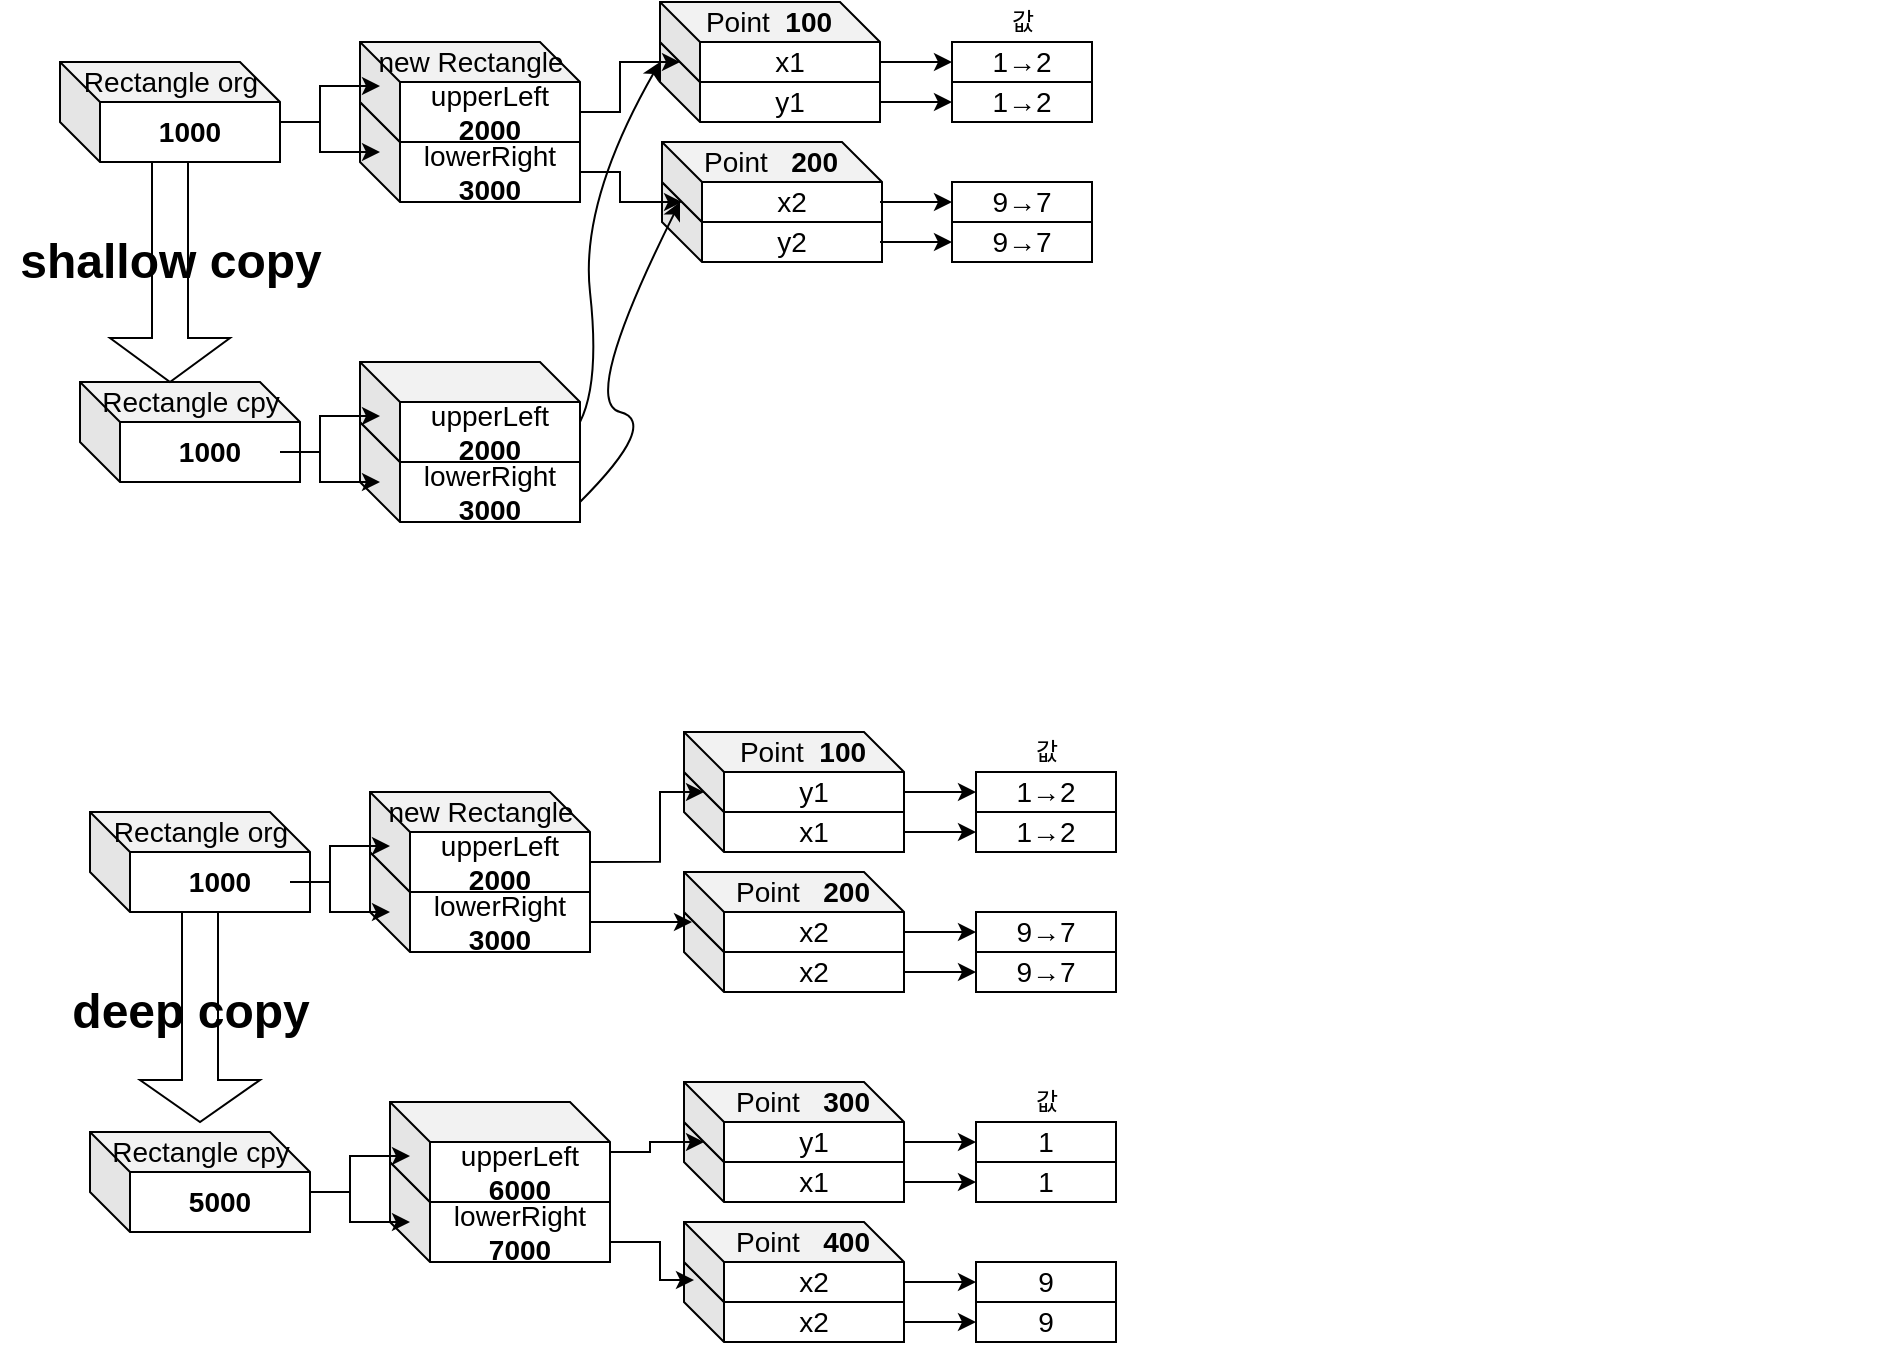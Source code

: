 <mxfile version="14.0.4" type="github">
  <diagram id="42G1fzwLpRl1x5V8tJLi" name="Page-1">
    <mxGraphModel dx="2490" dy="781" grid="1" gridSize="10" guides="1" tooltips="1" connect="1" arrows="1" fold="1" page="1" pageScale="1" pageWidth="827" pageHeight="1169" math="0" shadow="0">
      <root>
        <mxCell id="0" />
        <mxCell id="1" parent="0" />
        <mxCell id="bZcUfCGep2pBtiNfy6Qd-31" value="&lt;font style=&quot;font-size: 14px&quot;&gt;&lt;b&gt;1000&lt;/b&gt;&lt;/font&gt;" style="shape=cube;whiteSpace=wrap;html=1;boundedLbl=1;backgroundOutline=1;darkOpacity=0.05;darkOpacity2=0.1;" parent="1" vertex="1">
          <mxGeometry x="-710" y="90" width="110" height="50" as="geometry" />
        </mxCell>
        <mxCell id="bZcUfCGep2pBtiNfy6Qd-34" value="&lt;font style=&quot;font-size: 14px&quot;&gt;lowerRight&lt;br&gt;&lt;b&gt;3000&lt;/b&gt;&lt;/font&gt;" style="shape=cube;whiteSpace=wrap;html=1;boundedLbl=1;backgroundOutline=1;darkOpacity=0.05;darkOpacity2=0.1;" parent="1" vertex="1">
          <mxGeometry x="-560" y="110" width="110" height="50" as="geometry" />
        </mxCell>
        <mxCell id="bZcUfCGep2pBtiNfy6Qd-37" value="&lt;span&gt;&lt;font style=&quot;font-size: 14px&quot;&gt;Rectangle org&lt;/font&gt;&lt;/span&gt;" style="text;html=1;align=center;verticalAlign=middle;resizable=0;points=[];autosize=1;" parent="1" vertex="1">
          <mxGeometry x="-705" y="90" width="100" height="20" as="geometry" />
        </mxCell>
        <mxCell id="bZcUfCGep2pBtiNfy6Qd-39" value="&lt;font style=&quot;font-size: 14px&quot;&gt;upperLeft&lt;br&gt;&lt;b&gt;2000&lt;/b&gt;&lt;/font&gt;" style="shape=cube;whiteSpace=wrap;html=1;boundedLbl=1;backgroundOutline=1;darkOpacity=0.05;darkOpacity2=0.1;" parent="1" vertex="1">
          <mxGeometry x="-560" y="80" width="110" height="50" as="geometry" />
        </mxCell>
        <mxCell id="bZcUfCGep2pBtiNfy6Qd-40" value="&lt;span style=&quot;color: rgba(0 , 0 , 0 , 0) ; font-family: monospace ; font-size: 0px&quot;&gt;%3CmxGraphModel%3E%3Croot%3E%3CmxCell%20id%3D%220%22%2F%3E%3CmxCell%20id%3D%221%22%20parent%3D%220%22%2F%3E%3CmxCell%20id%3D%222%22%20value%3D%221000%22%20style%3D%22shape%3Dcube%3BwhiteSpace%3Dwrap%3Bhtml%3D1%3BboundedLbl%3D1%3BbackgroundOutline%3D1%3BdarkOpacity%3D0.05%3BdarkOpacity2%3D0.1%3B%22%20vertex%3D%221%22%20parent%3D%221%22%3E%3CmxGeometry%20x%3D%22160%22%20y%3D%22385%22%20width%3D%22110%22%20height%3D%2250%22%20as%3D%22geometry%22%2F%3E%3C%2FmxCell%3E%3C%2Froot%3E%3C%2FmxGraphModel%3E&lt;/span&gt;" style="text;html=1;align=center;verticalAlign=middle;resizable=0;points=[];autosize=1;" parent="1" vertex="1">
          <mxGeometry x="180" y="300" width="20" height="20" as="geometry" />
        </mxCell>
        <mxCell id="bZcUfCGep2pBtiNfy6Qd-38" value="&lt;span&gt;&lt;font style=&quot;font-size: 14px&quot;&gt;new Rectangle&lt;/font&gt;&lt;/span&gt;" style="text;html=1;align=center;verticalAlign=middle;resizable=0;points=[];autosize=1;" parent="1" vertex="1">
          <mxGeometry x="-560" y="80" width="110" height="20" as="geometry" />
        </mxCell>
        <mxCell id="bZcUfCGep2pBtiNfy6Qd-42" value="&lt;font style=&quot;font-size: 14px&quot;&gt;y1&lt;/font&gt;" style="shape=cube;whiteSpace=wrap;html=1;boundedLbl=1;backgroundOutline=1;darkOpacity=0.05;darkOpacity2=0.1;" parent="1" vertex="1">
          <mxGeometry x="-410" y="80" width="110" height="40" as="geometry" />
        </mxCell>
        <mxCell id="bZcUfCGep2pBtiNfy6Qd-43" value="&lt;font style=&quot;font-size: 14px&quot;&gt;x1&lt;/font&gt;" style="shape=cube;whiteSpace=wrap;html=1;boundedLbl=1;backgroundOutline=1;darkOpacity=0.05;darkOpacity2=0.1;" parent="1" vertex="1">
          <mxGeometry x="-410" y="60" width="110" height="40" as="geometry" />
        </mxCell>
        <mxCell id="bZcUfCGep2pBtiNfy6Qd-44" value="&lt;font style=&quot;font-size: 14px&quot;&gt;y2&lt;/font&gt;" style="shape=cube;whiteSpace=wrap;html=1;boundedLbl=1;backgroundOutline=1;darkOpacity=0.05;darkOpacity2=0.1;" parent="1" vertex="1">
          <mxGeometry x="-409" y="150" width="110" height="40" as="geometry" />
        </mxCell>
        <mxCell id="bZcUfCGep2pBtiNfy6Qd-45" value="&lt;font style=&quot;font-size: 14px&quot;&gt;x2&lt;/font&gt;" style="shape=cube;whiteSpace=wrap;html=1;boundedLbl=1;backgroundOutline=1;darkOpacity=0.05;darkOpacity2=0.1;" parent="1" vertex="1">
          <mxGeometry x="-409" y="130" width="110" height="40" as="geometry" />
        </mxCell>
        <mxCell id="bZcUfCGep2pBtiNfy6Qd-46" style="edgeStyle=orthogonalEdgeStyle;rounded=0;orthogonalLoop=1;jettySize=auto;html=1;exitX=0;exitY=0;exitDx=110;exitDy=35;exitPerimeter=0;entryX=0;entryY=0;entryDx=10;entryDy=30;entryPerimeter=0;" parent="1" source="bZcUfCGep2pBtiNfy6Qd-39" target="bZcUfCGep2pBtiNfy6Qd-43" edge="1">
          <mxGeometry relative="1" as="geometry" />
        </mxCell>
        <mxCell id="bZcUfCGep2pBtiNfy6Qd-47" style="edgeStyle=orthogonalEdgeStyle;rounded=0;orthogonalLoop=1;jettySize=auto;html=1;exitX=0;exitY=0;exitDx=110;exitDy=35;exitPerimeter=0;entryX=0;entryY=0;entryDx=10;entryDy=30;entryPerimeter=0;" parent="1" source="bZcUfCGep2pBtiNfy6Qd-34" target="bZcUfCGep2pBtiNfy6Qd-45" edge="1">
          <mxGeometry relative="1" as="geometry">
            <Array as="points">
              <mxPoint x="-430" y="145" />
              <mxPoint x="-430" y="160" />
            </Array>
          </mxGeometry>
        </mxCell>
        <mxCell id="bZcUfCGep2pBtiNfy6Qd-41" style="edgeStyle=orthogonalEdgeStyle;rounded=0;orthogonalLoop=1;jettySize=auto;html=1;" parent="1" source="bZcUfCGep2pBtiNfy6Qd-31" edge="1">
          <mxGeometry relative="1" as="geometry">
            <mxPoint x="-550" y="102" as="targetPoint" />
            <Array as="points">
              <mxPoint x="-580" y="120" />
              <mxPoint x="-580" y="102" />
            </Array>
          </mxGeometry>
        </mxCell>
        <mxCell id="bZcUfCGep2pBtiNfy6Qd-35" value="" style="edgeStyle=orthogonalEdgeStyle;rounded=0;orthogonalLoop=1;jettySize=auto;html=1;" parent="1" source="bZcUfCGep2pBtiNfy6Qd-31" edge="1">
          <mxGeometry relative="1" as="geometry">
            <mxPoint x="-550" y="135" as="targetPoint" />
            <Array as="points">
              <mxPoint x="-580" y="120" />
              <mxPoint x="-580" y="135" />
            </Array>
          </mxGeometry>
        </mxCell>
        <mxCell id="bZcUfCGep2pBtiNfy6Qd-48" value="&lt;font style=&quot;font-size: 14px&quot;&gt;Point&amp;nbsp; &lt;b&gt;100&lt;/b&gt;&lt;/font&gt;" style="text;html=1;align=center;verticalAlign=middle;resizable=0;points=[];autosize=1;" parent="1" vertex="1">
          <mxGeometry x="-396" y="60" width="80" height="20" as="geometry" />
        </mxCell>
        <mxCell id="bZcUfCGep2pBtiNfy6Qd-49" value="&lt;font style=&quot;font-size: 14px&quot;&gt;Point&amp;nbsp; &amp;nbsp;&lt;b&gt;200&lt;/b&gt;&lt;/font&gt;" style="text;html=1;align=center;verticalAlign=middle;resizable=0;points=[];autosize=1;" parent="1" vertex="1">
          <mxGeometry x="-395" y="130" width="80" height="20" as="geometry" />
        </mxCell>
        <mxCell id="bZcUfCGep2pBtiNfy6Qd-50" value="&lt;font style=&quot;font-size: 14px&quot;&gt;&lt;b&gt;1000&lt;/b&gt;&lt;/font&gt;" style="shape=cube;whiteSpace=wrap;html=1;boundedLbl=1;backgroundOutline=1;darkOpacity=0.05;darkOpacity2=0.1;" parent="1" vertex="1">
          <mxGeometry x="-700" y="250" width="110" height="50" as="geometry" />
        </mxCell>
        <mxCell id="bZcUfCGep2pBtiNfy6Qd-52" value="&lt;font style=&quot;font-size: 14px&quot;&gt;&lt;b&gt;5000&lt;/b&gt;&lt;/font&gt;" style="shape=cube;whiteSpace=wrap;html=1;boundedLbl=1;backgroundOutline=1;darkOpacity=0.05;darkOpacity2=0.1;" parent="1" vertex="1">
          <mxGeometry x="-695" y="625" width="110" height="50" as="geometry" />
        </mxCell>
        <mxCell id="bZcUfCGep2pBtiNfy6Qd-65" style="edgeStyle=orthogonalEdgeStyle;rounded=0;orthogonalLoop=1;jettySize=auto;html=1;entryX=0;entryY=0.5;entryDx=0;entryDy=0;exitX=0;exitY=0;exitDx=110;exitDy=30;exitPerimeter=0;" parent="1" source="bZcUfCGep2pBtiNfy6Qd-42" target="bZcUfCGep2pBtiNfy6Qd-89" edge="1">
          <mxGeometry relative="1" as="geometry">
            <mxPoint x="-280" y="110" as="targetPoint" />
            <mxPoint x="-310" y="110" as="sourcePoint" />
            <Array as="points" />
          </mxGeometry>
        </mxCell>
        <mxCell id="bZcUfCGep2pBtiNfy6Qd-70" value="값" style="text;html=1;align=center;verticalAlign=middle;resizable=0;points=[];autosize=1;" parent="1" vertex="1">
          <mxGeometry x="-244" y="60" width="30" height="20" as="geometry" />
        </mxCell>
        <mxCell id="bZcUfCGep2pBtiNfy6Qd-71" value="&lt;font style=&quot;font-size: 14px&quot;&gt;Rectangle cpy&lt;/font&gt;" style="text;html=1;align=center;verticalAlign=middle;resizable=0;points=[];autosize=1;" parent="1" vertex="1">
          <mxGeometry x="-695" y="250" width="100" height="20" as="geometry" />
        </mxCell>
        <mxCell id="bZcUfCGep2pBtiNfy6Qd-72" value="&lt;font style=&quot;font-size: 14px&quot;&gt;lowerRight&lt;br&gt;&lt;b&gt;3000&lt;/b&gt;&lt;/font&gt;" style="shape=cube;whiteSpace=wrap;html=1;boundedLbl=1;backgroundOutline=1;darkOpacity=0.05;darkOpacity2=0.1;" parent="1" vertex="1">
          <mxGeometry x="-560" y="270" width="110" height="50" as="geometry" />
        </mxCell>
        <mxCell id="bZcUfCGep2pBtiNfy6Qd-73" value="&lt;font style=&quot;font-size: 14px&quot;&gt;upperLeft&lt;br&gt;&lt;b&gt;2000&lt;/b&gt;&lt;/font&gt;" style="shape=cube;whiteSpace=wrap;html=1;boundedLbl=1;backgroundOutline=1;darkOpacity=0.05;darkOpacity2=0.1;" parent="1" vertex="1">
          <mxGeometry x="-560" y="240" width="110" height="50" as="geometry" />
        </mxCell>
        <mxCell id="bZcUfCGep2pBtiNfy6Qd-77" style="edgeStyle=orthogonalEdgeStyle;rounded=0;orthogonalLoop=1;jettySize=auto;html=1;" parent="1" edge="1">
          <mxGeometry relative="1" as="geometry">
            <mxPoint x="-600" y="285" as="sourcePoint" />
            <mxPoint x="-550" y="267" as="targetPoint" />
            <Array as="points">
              <mxPoint x="-580" y="285" />
              <mxPoint x="-580" y="267" />
            </Array>
          </mxGeometry>
        </mxCell>
        <mxCell id="bZcUfCGep2pBtiNfy6Qd-78" value="" style="edgeStyle=orthogonalEdgeStyle;rounded=0;orthogonalLoop=1;jettySize=auto;html=1;" parent="1" edge="1">
          <mxGeometry x="0.077" relative="1" as="geometry">
            <mxPoint x="-600" y="285" as="sourcePoint" />
            <mxPoint x="-550" y="300" as="targetPoint" />
            <Array as="points">
              <mxPoint x="-580" y="285" />
              <mxPoint x="-580" y="300" />
            </Array>
            <mxPoint as="offset" />
          </mxGeometry>
        </mxCell>
        <mxCell id="bZcUfCGep2pBtiNfy6Qd-84" style="edgeStyle=orthogonalEdgeStyle;rounded=0;orthogonalLoop=1;jettySize=auto;html=1;entryX=0;entryY=0.5;entryDx=0;entryDy=0;exitX=0;exitY=0;exitDx=110;exitDy=30;exitPerimeter=0;" parent="1" target="bZcUfCGep2pBtiNfy6Qd-88" edge="1">
          <mxGeometry relative="1" as="geometry">
            <mxPoint x="-244" y="90" as="targetPoint" />
            <mxPoint x="-300" y="90" as="sourcePoint" />
            <Array as="points" />
          </mxGeometry>
        </mxCell>
        <mxCell id="bZcUfCGep2pBtiNfy6Qd-86" style="edgeStyle=orthogonalEdgeStyle;rounded=0;orthogonalLoop=1;jettySize=auto;html=1;entryX=0;entryY=0.5;entryDx=0;entryDy=0;" parent="1" target="bZcUfCGep2pBtiNfy6Qd-90" edge="1">
          <mxGeometry relative="1" as="geometry">
            <mxPoint x="-244" y="160" as="targetPoint" />
            <mxPoint x="-300" y="160" as="sourcePoint" />
            <Array as="points" />
          </mxGeometry>
        </mxCell>
        <mxCell id="bZcUfCGep2pBtiNfy6Qd-87" style="edgeStyle=orthogonalEdgeStyle;rounded=0;orthogonalLoop=1;jettySize=auto;html=1;entryX=0;entryY=0.5;entryDx=0;entryDy=0;exitX=0;exitY=0;exitDx=110;exitDy=30;exitPerimeter=0;" parent="1" target="bZcUfCGep2pBtiNfy6Qd-91" edge="1">
          <mxGeometry relative="1" as="geometry">
            <mxPoint x="-254" y="170" as="targetPoint" />
            <mxPoint x="-300.0" y="180" as="sourcePoint" />
            <Array as="points" />
          </mxGeometry>
        </mxCell>
        <mxCell id="bZcUfCGep2pBtiNfy6Qd-88" value="&lt;span style=&quot;font-size: 14px&quot;&gt;1→2&lt;/span&gt;" style="rounded=0;whiteSpace=wrap;html=1;" parent="1" vertex="1">
          <mxGeometry x="-264" y="80" width="70" height="20" as="geometry" />
        </mxCell>
        <mxCell id="bZcUfCGep2pBtiNfy6Qd-89" value="&lt;span style=&quot;font-size: 14px&quot;&gt;1→2&lt;/span&gt;" style="rounded=0;whiteSpace=wrap;html=1;" parent="1" vertex="1">
          <mxGeometry x="-264" y="100" width="70" height="20" as="geometry" />
        </mxCell>
        <mxCell id="bZcUfCGep2pBtiNfy6Qd-90" value="&lt;font style=&quot;font-size: 14px&quot;&gt;9→7&lt;/font&gt;" style="rounded=0;whiteSpace=wrap;html=1;" parent="1" vertex="1">
          <mxGeometry x="-264" y="150" width="70" height="20" as="geometry" />
        </mxCell>
        <mxCell id="bZcUfCGep2pBtiNfy6Qd-91" value="&lt;span style=&quot;font-size: 14px&quot;&gt;9→7&lt;/span&gt;" style="rounded=0;whiteSpace=wrap;html=1;" parent="1" vertex="1">
          <mxGeometry x="-264" y="170" width="70" height="20" as="geometry" />
        </mxCell>
        <mxCell id="bZcUfCGep2pBtiNfy6Qd-92" value="" style="curved=1;endArrow=classic;html=1;fillColor=#99FFFF;" parent="1" edge="1">
          <mxGeometry width="50" height="50" relative="1" as="geometry">
            <mxPoint x="-450" y="310" as="sourcePoint" />
            <mxPoint x="-400" y="160" as="targetPoint" />
            <Array as="points">
              <mxPoint x="-410" y="270" />
              <mxPoint x="-450" y="260" />
            </Array>
          </mxGeometry>
        </mxCell>
        <mxCell id="bZcUfCGep2pBtiNfy6Qd-93" value="" style="curved=1;endArrow=classic;html=1;fillColor=#99FFFF;" parent="1" edge="1">
          <mxGeometry width="50" height="50" relative="1" as="geometry">
            <mxPoint x="-450" y="270" as="sourcePoint" />
            <mxPoint x="-410" y="90" as="targetPoint" />
            <Array as="points">
              <mxPoint x="-440" y="250" />
              <mxPoint x="-450" y="160" />
            </Array>
          </mxGeometry>
        </mxCell>
        <mxCell id="bZcUfCGep2pBtiNfy6Qd-100" value="&lt;font style=&quot;font-size: 14px&quot;&gt;&lt;b&gt;1000&lt;/b&gt;&lt;/font&gt;" style="shape=cube;whiteSpace=wrap;html=1;boundedLbl=1;backgroundOutline=1;darkOpacity=0.05;darkOpacity2=0.1;" parent="1" vertex="1">
          <mxGeometry x="-695" y="465" width="110" height="50" as="geometry" />
        </mxCell>
        <mxCell id="bZcUfCGep2pBtiNfy6Qd-101" value="&lt;font style=&quot;font-size: 14px&quot;&gt;lowerRight&lt;br&gt;&lt;b&gt;3000&lt;/b&gt;&lt;/font&gt;" style="shape=cube;whiteSpace=wrap;html=1;boundedLbl=1;backgroundOutline=1;darkOpacity=0.05;darkOpacity2=0.1;" parent="1" vertex="1">
          <mxGeometry x="-555" y="485" width="110" height="50" as="geometry" />
        </mxCell>
        <mxCell id="bZcUfCGep2pBtiNfy6Qd-102" value="&lt;font style=&quot;font-size: 14px&quot;&gt;upperLeft&lt;br&gt;&lt;b&gt;2000&lt;/b&gt;&lt;/font&gt;" style="shape=cube;whiteSpace=wrap;html=1;boundedLbl=1;backgroundOutline=1;darkOpacity=0.05;darkOpacity2=0.1;" parent="1" vertex="1">
          <mxGeometry x="-555" y="455" width="110" height="50" as="geometry" />
        </mxCell>
        <mxCell id="bZcUfCGep2pBtiNfy6Qd-103" style="edgeStyle=orthogonalEdgeStyle;rounded=0;orthogonalLoop=1;jettySize=auto;html=1;" parent="1" edge="1">
          <mxGeometry relative="1" as="geometry">
            <mxPoint x="-595.0" y="500" as="sourcePoint" />
            <mxPoint x="-545" y="482" as="targetPoint" />
            <Array as="points">
              <mxPoint x="-575" y="500" />
              <mxPoint x="-575" y="482" />
            </Array>
          </mxGeometry>
        </mxCell>
        <mxCell id="bZcUfCGep2pBtiNfy6Qd-104" value="" style="edgeStyle=orthogonalEdgeStyle;rounded=0;orthogonalLoop=1;jettySize=auto;html=1;" parent="1" edge="1">
          <mxGeometry x="0.077" relative="1" as="geometry">
            <mxPoint x="-595.0" y="500" as="sourcePoint" />
            <mxPoint x="-545" y="515" as="targetPoint" />
            <Array as="points">
              <mxPoint x="-575" y="500" />
              <mxPoint x="-575" y="515" />
            </Array>
            <mxPoint as="offset" />
          </mxGeometry>
        </mxCell>
        <mxCell id="bZcUfCGep2pBtiNfy6Qd-105" value="&lt;font style=&quot;font-size: 14px&quot;&gt;lowerRight&lt;br&gt;&lt;b&gt;7000&lt;/b&gt;&lt;/font&gt;" style="shape=cube;whiteSpace=wrap;html=1;boundedLbl=1;backgroundOutline=1;darkOpacity=0.05;darkOpacity2=0.1;" parent="1" vertex="1">
          <mxGeometry x="-545" y="640" width="110" height="50" as="geometry" />
        </mxCell>
        <mxCell id="bZcUfCGep2pBtiNfy6Qd-106" value="&lt;font style=&quot;font-size: 14px&quot;&gt;upperLeft&lt;br&gt;&lt;b&gt;6000&lt;/b&gt;&lt;br&gt;&lt;/font&gt;" style="shape=cube;whiteSpace=wrap;html=1;boundedLbl=1;backgroundOutline=1;darkOpacity=0.05;darkOpacity2=0.1;" parent="1" vertex="1">
          <mxGeometry x="-545" y="610" width="110" height="50" as="geometry" />
        </mxCell>
        <mxCell id="bZcUfCGep2pBtiNfy6Qd-107" style="edgeStyle=orthogonalEdgeStyle;rounded=0;orthogonalLoop=1;jettySize=auto;html=1;" parent="1" edge="1">
          <mxGeometry relative="1" as="geometry">
            <mxPoint x="-585.0" y="655" as="sourcePoint" />
            <mxPoint x="-535" y="637" as="targetPoint" />
            <Array as="points">
              <mxPoint x="-565" y="655" />
              <mxPoint x="-565" y="637" />
            </Array>
          </mxGeometry>
        </mxCell>
        <mxCell id="bZcUfCGep2pBtiNfy6Qd-108" value="" style="edgeStyle=orthogonalEdgeStyle;rounded=0;orthogonalLoop=1;jettySize=auto;html=1;" parent="1" edge="1">
          <mxGeometry x="0.077" relative="1" as="geometry">
            <mxPoint x="-585.0" y="655" as="sourcePoint" />
            <mxPoint x="-535" y="670" as="targetPoint" />
            <Array as="points">
              <mxPoint x="-565" y="655" />
              <mxPoint x="-565" y="670" />
            </Array>
            <mxPoint as="offset" />
          </mxGeometry>
        </mxCell>
        <mxCell id="bZcUfCGep2pBtiNfy6Qd-116" value="&lt;font style=&quot;font-size: 14px&quot;&gt;x2&lt;/font&gt;" style="shape=cube;whiteSpace=wrap;html=1;boundedLbl=1;backgroundOutline=1;darkOpacity=0.05;darkOpacity2=0.1;" parent="1" vertex="1">
          <mxGeometry x="-398" y="515" width="110" height="40" as="geometry" />
        </mxCell>
        <mxCell id="bZcUfCGep2pBtiNfy6Qd-119" value="&lt;font style=&quot;font-size: 14px&quot;&gt;x1&lt;/font&gt;" style="shape=cube;whiteSpace=wrap;html=1;boundedLbl=1;backgroundOutline=1;darkOpacity=0.05;darkOpacity2=0.1;" parent="1" vertex="1">
          <mxGeometry x="-398" y="445" width="110" height="40" as="geometry" />
        </mxCell>
        <mxCell id="bZcUfCGep2pBtiNfy6Qd-120" value="&lt;font style=&quot;font-size: 14px&quot;&gt;y1&lt;/font&gt;" style="shape=cube;whiteSpace=wrap;html=1;boundedLbl=1;backgroundOutline=1;darkOpacity=0.05;darkOpacity2=0.1;" parent="1" vertex="1">
          <mxGeometry x="-398" y="425" width="110" height="40" as="geometry" />
        </mxCell>
        <mxCell id="bZcUfCGep2pBtiNfy6Qd-121" value="&lt;font style=&quot;font-size: 14px&quot;&gt;x2&lt;/font&gt;" style="shape=cube;whiteSpace=wrap;html=1;boundedLbl=1;backgroundOutline=1;darkOpacity=0.05;darkOpacity2=0.1;" parent="1" vertex="1">
          <mxGeometry x="-398" y="495" width="110" height="40" as="geometry" />
        </mxCell>
        <mxCell id="bZcUfCGep2pBtiNfy6Qd-124" value="&lt;font style=&quot;font-size: 14px&quot;&gt;x2&lt;/font&gt;" style="shape=cube;whiteSpace=wrap;html=1;boundedLbl=1;backgroundOutline=1;darkOpacity=0.05;darkOpacity2=0.1;" parent="1" vertex="1">
          <mxGeometry x="-398" y="690" width="110" height="40" as="geometry" />
        </mxCell>
        <mxCell id="bZcUfCGep2pBtiNfy6Qd-125" value="&lt;font style=&quot;font-size: 14px&quot;&gt;x1&lt;/font&gt;" style="shape=cube;whiteSpace=wrap;html=1;boundedLbl=1;backgroundOutline=1;darkOpacity=0.05;darkOpacity2=0.1;" parent="1" vertex="1">
          <mxGeometry x="-398" y="620" width="110" height="40" as="geometry" />
        </mxCell>
        <mxCell id="bZcUfCGep2pBtiNfy6Qd-126" value="&lt;font style=&quot;font-size: 14px&quot;&gt;y1&lt;/font&gt;" style="shape=cube;whiteSpace=wrap;html=1;boundedLbl=1;backgroundOutline=1;darkOpacity=0.05;darkOpacity2=0.1;" parent="1" vertex="1">
          <mxGeometry x="-398" y="600" width="110" height="40" as="geometry" />
        </mxCell>
        <mxCell id="bZcUfCGep2pBtiNfy6Qd-127" value="&lt;font style=&quot;font-size: 14px&quot;&gt;x2&lt;/font&gt;" style="shape=cube;whiteSpace=wrap;html=1;boundedLbl=1;backgroundOutline=1;darkOpacity=0.05;darkOpacity2=0.1;" parent="1" vertex="1">
          <mxGeometry x="-398" y="670" width="110" height="40" as="geometry" />
        </mxCell>
        <mxCell id="bZcUfCGep2pBtiNfy6Qd-130" style="edgeStyle=orthogonalEdgeStyle;rounded=0;orthogonalLoop=1;jettySize=auto;html=1;exitX=0;exitY=0;exitDx=110;exitDy=35;exitPerimeter=0;entryX=0;entryY=0;entryDx=10;entryDy=30;entryPerimeter=0;" parent="1" target="bZcUfCGep2pBtiNfy6Qd-120" edge="1">
          <mxGeometry relative="1" as="geometry">
            <mxPoint x="-445" y="489.94" as="sourcePoint" />
            <mxPoint x="-395" y="464.94" as="targetPoint" />
            <Array as="points">
              <mxPoint x="-410" y="490" />
              <mxPoint x="-410" y="455" />
            </Array>
          </mxGeometry>
        </mxCell>
        <mxCell id="bZcUfCGep2pBtiNfy6Qd-131" style="edgeStyle=orthogonalEdgeStyle;rounded=0;orthogonalLoop=1;jettySize=auto;html=1;exitX=0;exitY=0;exitDx=110;exitDy=35;exitPerimeter=0;entryX=0;entryY=0;entryDx=10;entryDy=30;entryPerimeter=0;" parent="1" edge="1">
          <mxGeometry relative="1" as="geometry">
            <mxPoint x="-445" y="505.03" as="sourcePoint" />
            <mxPoint x="-394" y="520.03" as="targetPoint" />
            <Array as="points">
              <mxPoint x="-445" y="520" />
            </Array>
          </mxGeometry>
        </mxCell>
        <mxCell id="bZcUfCGep2pBtiNfy6Qd-133" value="&lt;font style=&quot;font-size: 14px&quot;&gt;Point&amp;nbsp; &lt;b&gt;100&lt;/b&gt;&lt;/font&gt;" style="text;html=1;align=center;verticalAlign=middle;resizable=0;points=[];autosize=1;" parent="1" vertex="1">
          <mxGeometry x="-379" y="425" width="80" height="20" as="geometry" />
        </mxCell>
        <mxCell id="bZcUfCGep2pBtiNfy6Qd-134" value="&lt;font style=&quot;font-size: 14px&quot;&gt;Point&amp;nbsp; &amp;nbsp;&lt;b&gt;200&lt;/b&gt;&lt;/font&gt;" style="text;html=1;align=center;verticalAlign=middle;resizable=0;points=[];autosize=1;" parent="1" vertex="1">
          <mxGeometry x="-379" y="495" width="80" height="20" as="geometry" />
        </mxCell>
        <mxCell id="bZcUfCGep2pBtiNfy6Qd-135" value="&lt;font style=&quot;font-size: 14px&quot;&gt;Point&amp;nbsp; &amp;nbsp;&lt;b&gt;300&lt;/b&gt;&lt;/font&gt;" style="text;html=1;align=center;verticalAlign=middle;resizable=0;points=[];autosize=1;" parent="1" vertex="1">
          <mxGeometry x="-379" y="600" width="80" height="20" as="geometry" />
        </mxCell>
        <mxCell id="bZcUfCGep2pBtiNfy6Qd-136" value="&lt;font style=&quot;font-size: 14px&quot;&gt;Point&amp;nbsp; &amp;nbsp;&lt;b&gt;400&lt;/b&gt;&lt;/font&gt;" style="text;html=1;align=center;verticalAlign=middle;resizable=0;points=[];autosize=1;" parent="1" vertex="1">
          <mxGeometry x="-379" y="670" width="80" height="20" as="geometry" />
        </mxCell>
        <mxCell id="bZcUfCGep2pBtiNfy6Qd-137" style="edgeStyle=orthogonalEdgeStyle;rounded=0;orthogonalLoop=1;jettySize=auto;html=1;entryX=0;entryY=0;entryDx=10;entryDy=30;entryPerimeter=0;fillColor=#99FFFF;" parent="1" source="bZcUfCGep2pBtiNfy6Qd-106" target="bZcUfCGep2pBtiNfy6Qd-126" edge="1">
          <mxGeometry relative="1" as="geometry" />
        </mxCell>
        <mxCell id="bZcUfCGep2pBtiNfy6Qd-138" style="edgeStyle=orthogonalEdgeStyle;rounded=0;orthogonalLoop=1;jettySize=auto;html=1;fillColor=#99FFFF;" parent="1" source="bZcUfCGep2pBtiNfy6Qd-105" edge="1">
          <mxGeometry relative="1" as="geometry">
            <mxPoint x="-393" y="699" as="targetPoint" />
            <Array as="points">
              <mxPoint x="-410" y="680" />
              <mxPoint x="-410" y="699" />
            </Array>
          </mxGeometry>
        </mxCell>
        <mxCell id="bZcUfCGep2pBtiNfy6Qd-141" style="edgeStyle=orthogonalEdgeStyle;rounded=0;orthogonalLoop=1;jettySize=auto;html=1;entryX=0;entryY=0.5;entryDx=0;entryDy=0;exitX=0;exitY=0;exitDx=110;exitDy=30;exitPerimeter=0;" parent="1" edge="1">
          <mxGeometry relative="1" as="geometry">
            <mxPoint x="-252" y="475" as="targetPoint" />
            <mxPoint x="-288" y="475" as="sourcePoint" />
            <Array as="points" />
          </mxGeometry>
        </mxCell>
        <mxCell id="bZcUfCGep2pBtiNfy6Qd-142" value="값" style="text;html=1;align=center;verticalAlign=middle;resizable=0;points=[];autosize=1;" parent="1" vertex="1">
          <mxGeometry x="-232" y="425" width="30" height="20" as="geometry" />
        </mxCell>
        <mxCell id="bZcUfCGep2pBtiNfy6Qd-143" style="edgeStyle=orthogonalEdgeStyle;rounded=0;orthogonalLoop=1;jettySize=auto;html=1;entryX=0;entryY=0.5;entryDx=0;entryDy=0;exitX=0;exitY=0;exitDx=110;exitDy=30;exitPerimeter=0;" parent="1" target="bZcUfCGep2pBtiNfy6Qd-146" edge="1">
          <mxGeometry relative="1" as="geometry">
            <mxPoint x="-232" y="455" as="targetPoint" />
            <mxPoint x="-288" y="455" as="sourcePoint" />
            <Array as="points" />
          </mxGeometry>
        </mxCell>
        <mxCell id="bZcUfCGep2pBtiNfy6Qd-146" value="&lt;font style=&quot;font-size: 14px&quot;&gt;1→2&lt;/font&gt;" style="rounded=0;whiteSpace=wrap;html=1;" parent="1" vertex="1">
          <mxGeometry x="-252" y="445" width="70" height="20" as="geometry" />
        </mxCell>
        <mxCell id="bZcUfCGep2pBtiNfy6Qd-149" style="edgeStyle=orthogonalEdgeStyle;rounded=0;orthogonalLoop=1;jettySize=auto;html=1;entryX=0;entryY=0.5;entryDx=0;entryDy=0;exitX=0;exitY=0;exitDx=110;exitDy=30;exitPerimeter=0;" parent="1" edge="1">
          <mxGeometry relative="1" as="geometry">
            <mxPoint x="-252" y="650" as="targetPoint" />
            <mxPoint x="-288" y="650" as="sourcePoint" />
            <Array as="points" />
          </mxGeometry>
        </mxCell>
        <mxCell id="bZcUfCGep2pBtiNfy6Qd-150" value="값" style="text;html=1;align=center;verticalAlign=middle;resizable=0;points=[];autosize=1;" parent="1" vertex="1">
          <mxGeometry x="-232" y="600" width="30" height="20" as="geometry" />
        </mxCell>
        <mxCell id="bZcUfCGep2pBtiNfy6Qd-151" style="edgeStyle=orthogonalEdgeStyle;rounded=0;orthogonalLoop=1;jettySize=auto;html=1;entryX=0;entryY=0.5;entryDx=0;entryDy=0;exitX=0;exitY=0;exitDx=110;exitDy=30;exitPerimeter=0;" parent="1" target="bZcUfCGep2pBtiNfy6Qd-154" edge="1">
          <mxGeometry relative="1" as="geometry">
            <mxPoint x="-232" y="630" as="targetPoint" />
            <mxPoint x="-288" y="630" as="sourcePoint" />
            <Array as="points" />
          </mxGeometry>
        </mxCell>
        <mxCell id="bZcUfCGep2pBtiNfy6Qd-152" style="edgeStyle=orthogonalEdgeStyle;rounded=0;orthogonalLoop=1;jettySize=auto;html=1;entryX=0;entryY=0.5;entryDx=0;entryDy=0;" parent="1" target="bZcUfCGep2pBtiNfy6Qd-155" edge="1">
          <mxGeometry relative="1" as="geometry">
            <mxPoint x="-232" y="700" as="targetPoint" />
            <mxPoint x="-288" y="700" as="sourcePoint" />
            <Array as="points" />
          </mxGeometry>
        </mxCell>
        <mxCell id="bZcUfCGep2pBtiNfy6Qd-153" style="edgeStyle=orthogonalEdgeStyle;rounded=0;orthogonalLoop=1;jettySize=auto;html=1;entryX=0;entryY=0.5;entryDx=0;entryDy=0;exitX=0;exitY=0;exitDx=110;exitDy=30;exitPerimeter=0;" parent="1" target="bZcUfCGep2pBtiNfy6Qd-156" edge="1">
          <mxGeometry relative="1" as="geometry">
            <mxPoint x="-242" y="710" as="targetPoint" />
            <mxPoint x="-288" y="720" as="sourcePoint" />
            <Array as="points" />
          </mxGeometry>
        </mxCell>
        <mxCell id="bZcUfCGep2pBtiNfy6Qd-154" value="&lt;font style=&quot;font-size: 14px&quot;&gt;1&lt;/font&gt;" style="rounded=0;whiteSpace=wrap;html=1;" parent="1" vertex="1">
          <mxGeometry x="-252" y="620" width="70" height="20" as="geometry" />
        </mxCell>
        <mxCell id="bZcUfCGep2pBtiNfy6Qd-155" value="&lt;font style=&quot;font-size: 14px&quot;&gt;9&lt;/font&gt;" style="rounded=0;whiteSpace=wrap;html=1;" parent="1" vertex="1">
          <mxGeometry x="-252" y="690" width="70" height="20" as="geometry" />
        </mxCell>
        <mxCell id="bZcUfCGep2pBtiNfy6Qd-156" value="&lt;font style=&quot;font-size: 14px&quot;&gt;9&lt;/font&gt;" style="rounded=0;whiteSpace=wrap;html=1;" parent="1" vertex="1">
          <mxGeometry x="-252" y="710" width="70" height="20" as="geometry" />
        </mxCell>
        <mxCell id="bZcUfCGep2pBtiNfy6Qd-157" value="&lt;span style=&quot;font-size: 14px&quot;&gt;1→2&lt;/span&gt;" style="rounded=0;whiteSpace=wrap;html=1;" parent="1" vertex="1">
          <mxGeometry x="-252" y="465" width="70" height="20" as="geometry" />
        </mxCell>
        <mxCell id="bZcUfCGep2pBtiNfy6Qd-158" value="&lt;font style=&quot;font-size: 14px&quot;&gt;1&lt;/font&gt;" style="rounded=0;whiteSpace=wrap;html=1;" parent="1" vertex="1">
          <mxGeometry x="-252" y="640" width="70" height="20" as="geometry" />
        </mxCell>
        <mxCell id="bZcUfCGep2pBtiNfy6Qd-163" style="edgeStyle=orthogonalEdgeStyle;rounded=0;orthogonalLoop=1;jettySize=auto;html=1;entryX=0;entryY=0.5;entryDx=0;entryDy=0;" parent="1" target="bZcUfCGep2pBtiNfy6Qd-166" edge="1">
          <mxGeometry relative="1" as="geometry">
            <mxPoint x="-232" y="525" as="targetPoint" />
            <mxPoint x="-288.0" y="525" as="sourcePoint" />
            <Array as="points" />
          </mxGeometry>
        </mxCell>
        <mxCell id="bZcUfCGep2pBtiNfy6Qd-164" style="edgeStyle=orthogonalEdgeStyle;rounded=0;orthogonalLoop=1;jettySize=auto;html=1;entryX=0;entryY=0.5;entryDx=0;entryDy=0;exitX=0;exitY=0;exitDx=110;exitDy=30;exitPerimeter=0;" parent="1" target="bZcUfCGep2pBtiNfy6Qd-165" edge="1">
          <mxGeometry relative="1" as="geometry">
            <mxPoint x="-242" y="535" as="targetPoint" />
            <mxPoint x="-288.0" y="545" as="sourcePoint" />
            <Array as="points" />
          </mxGeometry>
        </mxCell>
        <mxCell id="bZcUfCGep2pBtiNfy6Qd-165" value="&lt;span style=&quot;font-size: 14px&quot;&gt;9→7&lt;/span&gt;" style="rounded=0;whiteSpace=wrap;html=1;" parent="1" vertex="1">
          <mxGeometry x="-252" y="535" width="70" height="20" as="geometry" />
        </mxCell>
        <mxCell id="bZcUfCGep2pBtiNfy6Qd-166" value="&lt;span style=&quot;font-size: 14px&quot;&gt;9→7&lt;/span&gt;" style="rounded=0;whiteSpace=wrap;html=1;" parent="1" vertex="1">
          <mxGeometry x="-252" y="515" width="70" height="20" as="geometry" />
        </mxCell>
        <mxCell id="bZcUfCGep2pBtiNfy6Qd-169" value="" style="shape=singleArrow;direction=south;whiteSpace=wrap;html=1;" parent="1" vertex="1">
          <mxGeometry x="-670" y="515" width="60" height="105" as="geometry" />
        </mxCell>
        <mxCell id="bZcUfCGep2pBtiNfy6Qd-171" value="" style="shape=singleArrow;direction=south;whiteSpace=wrap;html=1;" parent="1" vertex="1">
          <mxGeometry x="-685" y="140" width="60" height="110" as="geometry" />
        </mxCell>
        <mxCell id="bZcUfCGep2pBtiNfy6Qd-172" value="&lt;span&gt;&lt;font style=&quot;font-size: 14px&quot;&gt;Rectangle org&lt;/font&gt;&lt;/span&gt;" style="text;html=1;align=center;verticalAlign=middle;resizable=0;points=[];autosize=1;" parent="1" vertex="1">
          <mxGeometry x="-690" y="465" width="100" height="20" as="geometry" />
        </mxCell>
        <mxCell id="bZcUfCGep2pBtiNfy6Qd-173" value="&lt;font style=&quot;font-size: 14px&quot;&gt;Rectangle cpy&lt;/font&gt;" style="text;html=1;align=center;verticalAlign=middle;resizable=0;points=[];autosize=1;" parent="1" vertex="1">
          <mxGeometry x="-690" y="625" width="100" height="20" as="geometry" />
        </mxCell>
        <mxCell id="bZcUfCGep2pBtiNfy6Qd-174" value="&lt;span&gt;&lt;font style=&quot;font-size: 14px&quot;&gt;new Rectangle&lt;/font&gt;&lt;/span&gt;" style="text;html=1;align=center;verticalAlign=middle;resizable=0;points=[];autosize=1;" parent="1" vertex="1">
          <mxGeometry x="-555" y="455" width="110" height="20" as="geometry" />
        </mxCell>
        <mxCell id="bZcUfCGep2pBtiNfy6Qd-175" value="&lt;b&gt;&lt;font style=&quot;font-size: 24px&quot;&gt;deep copy&lt;/font&gt;&lt;/b&gt;" style="text;html=1;align=center;verticalAlign=middle;resizable=0;points=[];autosize=1;" parent="1" vertex="1">
          <mxGeometry x="-710" y="555" width="130" height="20" as="geometry" />
        </mxCell>
        <mxCell id="bZcUfCGep2pBtiNfy6Qd-176" value="&lt;b&gt;&lt;font style=&quot;font-size: 24px&quot;&gt;shallow copy&lt;/font&gt;&lt;/b&gt;" style="text;html=1;align=center;verticalAlign=middle;resizable=0;points=[];autosize=1;" parent="1" vertex="1">
          <mxGeometry x="-740" y="180" width="170" height="20" as="geometry" />
        </mxCell>
      </root>
    </mxGraphModel>
  </diagram>
</mxfile>
